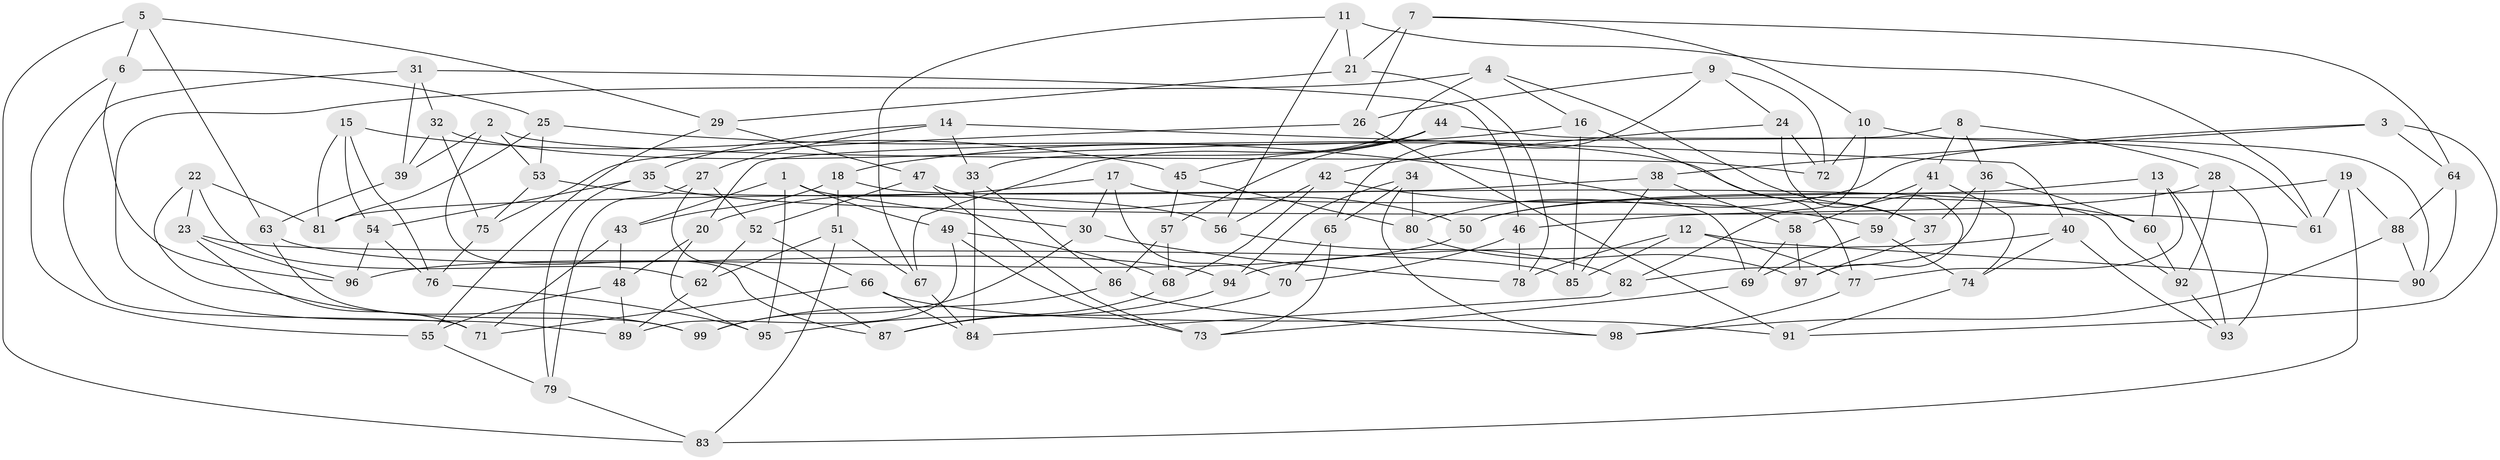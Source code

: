 // Generated by graph-tools (version 1.1) at 2025/37/03/09/25 02:37:47]
// undirected, 99 vertices, 198 edges
graph export_dot {
graph [start="1"]
  node [color=gray90,style=filled];
  1;
  2;
  3;
  4;
  5;
  6;
  7;
  8;
  9;
  10;
  11;
  12;
  13;
  14;
  15;
  16;
  17;
  18;
  19;
  20;
  21;
  22;
  23;
  24;
  25;
  26;
  27;
  28;
  29;
  30;
  31;
  32;
  33;
  34;
  35;
  36;
  37;
  38;
  39;
  40;
  41;
  42;
  43;
  44;
  45;
  46;
  47;
  48;
  49;
  50;
  51;
  52;
  53;
  54;
  55;
  56;
  57;
  58;
  59;
  60;
  61;
  62;
  63;
  64;
  65;
  66;
  67;
  68;
  69;
  70;
  71;
  72;
  73;
  74;
  75;
  76;
  77;
  78;
  79;
  80;
  81;
  82;
  83;
  84;
  85;
  86;
  87;
  88;
  89;
  90;
  91;
  92;
  93;
  94;
  95;
  96;
  97;
  98;
  99;
  1 -- 30;
  1 -- 49;
  1 -- 95;
  1 -- 43;
  2 -- 72;
  2 -- 39;
  2 -- 87;
  2 -- 53;
  3 -- 38;
  3 -- 64;
  3 -- 91;
  3 -- 80;
  4 -- 33;
  4 -- 16;
  4 -- 37;
  4 -- 89;
  5 -- 6;
  5 -- 83;
  5 -- 63;
  5 -- 29;
  6 -- 25;
  6 -- 55;
  6 -- 96;
  7 -- 10;
  7 -- 64;
  7 -- 26;
  7 -- 21;
  8 -- 36;
  8 -- 28;
  8 -- 20;
  8 -- 41;
  9 -- 24;
  9 -- 72;
  9 -- 26;
  9 -- 65;
  10 -- 72;
  10 -- 61;
  10 -- 82;
  11 -- 67;
  11 -- 56;
  11 -- 61;
  11 -- 21;
  12 -- 85;
  12 -- 77;
  12 -- 90;
  12 -- 78;
  13 -- 50;
  13 -- 77;
  13 -- 93;
  13 -- 60;
  14 -- 40;
  14 -- 35;
  14 -- 33;
  14 -- 27;
  15 -- 76;
  15 -- 81;
  15 -- 54;
  15 -- 45;
  16 -- 77;
  16 -- 85;
  16 -- 18;
  17 -- 60;
  17 -- 70;
  17 -- 30;
  17 -- 20;
  18 -- 92;
  18 -- 43;
  18 -- 51;
  19 -- 61;
  19 -- 83;
  19 -- 50;
  19 -- 88;
  20 -- 95;
  20 -- 48;
  21 -- 78;
  21 -- 29;
  22 -- 23;
  22 -- 81;
  22 -- 62;
  22 -- 99;
  23 -- 85;
  23 -- 96;
  23 -- 71;
  24 -- 72;
  24 -- 97;
  24 -- 42;
  25 -- 81;
  25 -- 69;
  25 -- 53;
  26 -- 75;
  26 -- 91;
  27 -- 52;
  27 -- 87;
  27 -- 79;
  28 -- 92;
  28 -- 46;
  28 -- 93;
  29 -- 47;
  29 -- 55;
  30 -- 78;
  30 -- 99;
  31 -- 46;
  31 -- 39;
  31 -- 71;
  31 -- 32;
  32 -- 37;
  32 -- 39;
  32 -- 75;
  33 -- 86;
  33 -- 84;
  34 -- 65;
  34 -- 94;
  34 -- 80;
  34 -- 98;
  35 -- 54;
  35 -- 61;
  35 -- 79;
  36 -- 60;
  36 -- 37;
  36 -- 82;
  37 -- 97;
  38 -- 58;
  38 -- 81;
  38 -- 85;
  39 -- 63;
  40 -- 94;
  40 -- 74;
  40 -- 93;
  41 -- 58;
  41 -- 59;
  41 -- 74;
  42 -- 59;
  42 -- 68;
  42 -- 56;
  43 -- 71;
  43 -- 48;
  44 -- 45;
  44 -- 90;
  44 -- 57;
  44 -- 67;
  45 -- 57;
  45 -- 80;
  46 -- 78;
  46 -- 70;
  47 -- 52;
  47 -- 50;
  47 -- 73;
  48 -- 89;
  48 -- 55;
  49 -- 89;
  49 -- 68;
  49 -- 73;
  50 -- 96;
  51 -- 83;
  51 -- 62;
  51 -- 67;
  52 -- 62;
  52 -- 66;
  53 -- 75;
  53 -- 56;
  54 -- 76;
  54 -- 96;
  55 -- 79;
  56 -- 82;
  57 -- 86;
  57 -- 68;
  58 -- 97;
  58 -- 69;
  59 -- 69;
  59 -- 74;
  60 -- 92;
  62 -- 89;
  63 -- 94;
  63 -- 99;
  64 -- 90;
  64 -- 88;
  65 -- 70;
  65 -- 73;
  66 -- 91;
  66 -- 84;
  66 -- 71;
  67 -- 84;
  68 -- 87;
  69 -- 73;
  70 -- 87;
  74 -- 91;
  75 -- 76;
  76 -- 95;
  77 -- 98;
  79 -- 83;
  80 -- 97;
  82 -- 84;
  86 -- 98;
  86 -- 99;
  88 -- 90;
  88 -- 98;
  92 -- 93;
  94 -- 95;
}
